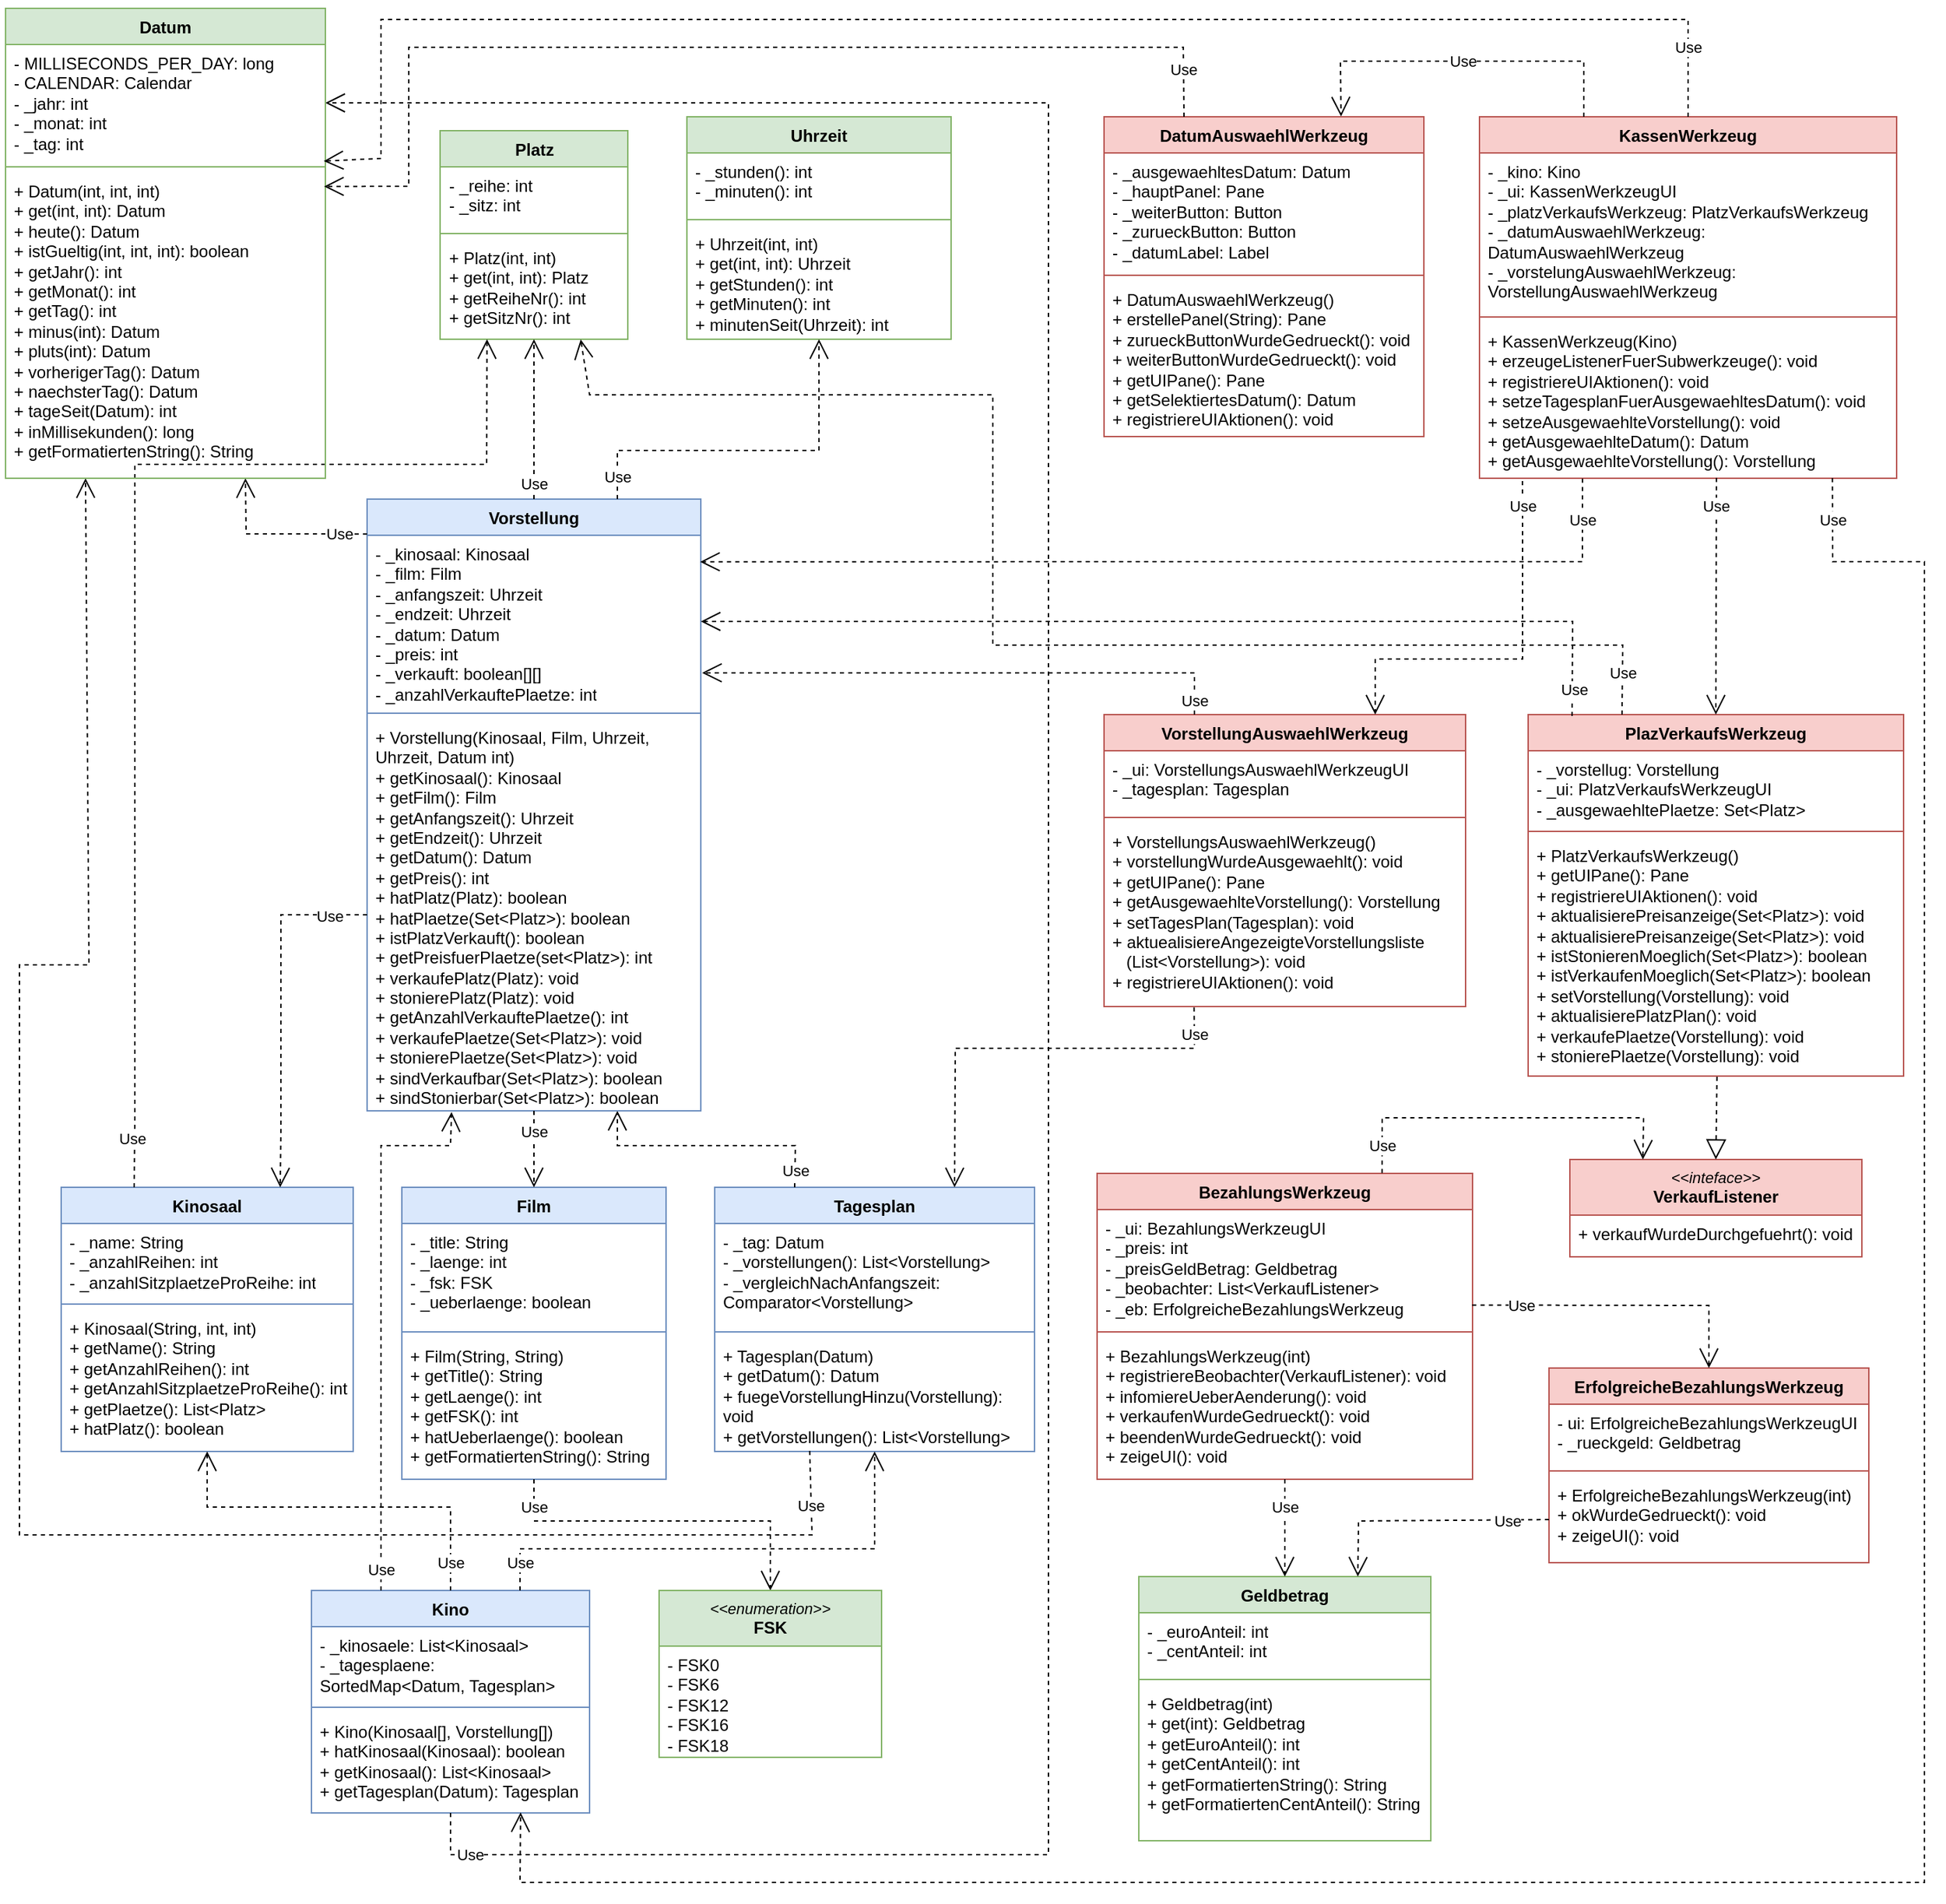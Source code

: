 <mxfile version="24.4.2" type="github">
  <diagram id="C5RBs43oDa-KdzZeNtuy" name="Page-1">
    <mxGraphModel dx="4780" dy="2460" grid="1" gridSize="10" guides="1" tooltips="1" connect="1" arrows="1" fold="1" page="1" pageScale="1" pageWidth="827" pageHeight="1169" math="0" shadow="0">
      <root>
        <mxCell id="WIyWlLk6GJQsqaUBKTNV-0" />
        <mxCell id="WIyWlLk6GJQsqaUBKTNV-1" parent="WIyWlLk6GJQsqaUBKTNV-0" />
        <mxCell id="4iuh3zrAZqDO1K-IALBD-0" value="Film" style="swimlane;fontStyle=1;align=center;verticalAlign=top;childLayout=stackLayout;horizontal=1;startSize=26;horizontalStack=0;resizeParent=1;resizeParentMax=0;resizeLast=0;collapsible=1;marginBottom=0;whiteSpace=wrap;html=1;fillColor=#dae8fc;strokeColor=#6c8ebf;" parent="WIyWlLk6GJQsqaUBKTNV-1" vertex="1">
          <mxGeometry x="425" y="1298" width="190" height="210" as="geometry">
            <mxRectangle x="470" y="800" width="60" height="30" as="alternateBounds" />
          </mxGeometry>
        </mxCell>
        <mxCell id="4iuh3zrAZqDO1K-IALBD-1" value="- _title: String&lt;div&gt;- _laenge: int&lt;/div&gt;&lt;div&gt;- _fsk: FSK&lt;/div&gt;&lt;div&gt;- _ueberlaenge: boolean&lt;/div&gt;" style="text;strokeColor=none;fillColor=none;align=left;verticalAlign=top;spacingLeft=4;spacingRight=4;overflow=hidden;rotatable=0;points=[[0,0.5],[1,0.5]];portConstraint=eastwest;whiteSpace=wrap;html=1;" parent="4iuh3zrAZqDO1K-IALBD-0" vertex="1">
          <mxGeometry y="26" width="190" height="74" as="geometry" />
        </mxCell>
        <mxCell id="4iuh3zrAZqDO1K-IALBD-2" value="" style="line;strokeWidth=1;fillColor=none;align=left;verticalAlign=middle;spacingTop=-1;spacingLeft=3;spacingRight=3;rotatable=0;labelPosition=right;points=[];portConstraint=eastwest;strokeColor=inherit;" parent="4iuh3zrAZqDO1K-IALBD-0" vertex="1">
          <mxGeometry y="100" width="190" height="8" as="geometry" />
        </mxCell>
        <mxCell id="4iuh3zrAZqDO1K-IALBD-3" value="+ Film(String, String)&lt;div&gt;+ getTitle(): String&lt;/div&gt;&lt;div&gt;+ getLaenge(): int&lt;/div&gt;&lt;div&gt;+ getFSK(): int&lt;/div&gt;&lt;div&gt;+ hatUeberlaenge(): boolean&lt;/div&gt;&lt;div&gt;+ getFormatiertenString(): String&lt;/div&gt;" style="text;strokeColor=none;fillColor=none;align=left;verticalAlign=top;spacingLeft=4;spacingRight=4;overflow=hidden;rotatable=0;points=[[0,0.5],[1,0.5]];portConstraint=eastwest;whiteSpace=wrap;html=1;" parent="4iuh3zrAZqDO1K-IALBD-0" vertex="1">
          <mxGeometry y="108" width="190" height="102" as="geometry" />
        </mxCell>
        <mxCell id="4iuh3zrAZqDO1K-IALBD-4" value="Kino" style="swimlane;fontStyle=1;align=center;verticalAlign=top;childLayout=stackLayout;horizontal=1;startSize=26;horizontalStack=0;resizeParent=1;resizeParentMax=0;resizeLast=0;collapsible=1;marginBottom=0;whiteSpace=wrap;html=1;fillColor=#dae8fc;strokeColor=#6c8ebf;" parent="WIyWlLk6GJQsqaUBKTNV-1" vertex="1">
          <mxGeometry x="360" y="1588" width="200" height="160" as="geometry">
            <mxRectangle x="400" y="590" width="60" height="30" as="alternateBounds" />
          </mxGeometry>
        </mxCell>
        <mxCell id="4iuh3zrAZqDO1K-IALBD-5" value="- _kinosaele: List&amp;lt;Kinosaal&amp;gt;&lt;div&gt;- _tagesplaene: SortedMap&amp;lt;Datum, Tagesplan&amp;gt;&lt;/div&gt;" style="text;strokeColor=none;fillColor=none;align=left;verticalAlign=top;spacingLeft=4;spacingRight=4;overflow=hidden;rotatable=0;points=[[0,0.5],[1,0.5]];portConstraint=eastwest;whiteSpace=wrap;html=1;" parent="4iuh3zrAZqDO1K-IALBD-4" vertex="1">
          <mxGeometry y="26" width="200" height="54" as="geometry" />
        </mxCell>
        <mxCell id="4iuh3zrAZqDO1K-IALBD-6" value="" style="line;strokeWidth=1;fillColor=none;align=left;verticalAlign=middle;spacingTop=-1;spacingLeft=3;spacingRight=3;rotatable=0;labelPosition=right;points=[];portConstraint=eastwest;strokeColor=inherit;" parent="4iuh3zrAZqDO1K-IALBD-4" vertex="1">
          <mxGeometry y="80" width="200" height="8" as="geometry" />
        </mxCell>
        <mxCell id="4iuh3zrAZqDO1K-IALBD-7" value="+ Kino(Kinosaal[], Vorstellung[])&lt;div&gt;+ hatKinosaal(Kinosaal): boolean&lt;/div&gt;&lt;div&gt;+ getKinosaal(): List&amp;lt;Kinosaal&amp;gt;&lt;/div&gt;&lt;div&gt;+ getTagesplan(Datum): Tagesplan&lt;/div&gt;" style="text;strokeColor=none;fillColor=none;align=left;verticalAlign=top;spacingLeft=4;spacingRight=4;overflow=hidden;rotatable=0;points=[[0,0.5],[1,0.5]];portConstraint=eastwest;whiteSpace=wrap;html=1;" parent="4iuh3zrAZqDO1K-IALBD-4" vertex="1">
          <mxGeometry y="88" width="200" height="72" as="geometry" />
        </mxCell>
        <mxCell id="4iuh3zrAZqDO1K-IALBD-18" value="Kinosaal" style="swimlane;fontStyle=1;align=center;verticalAlign=top;childLayout=stackLayout;horizontal=1;startSize=26;horizontalStack=0;resizeParent=1;resizeParentMax=0;resizeLast=0;collapsible=1;marginBottom=0;whiteSpace=wrap;html=1;fillColor=#dae8fc;strokeColor=#6c8ebf;" parent="WIyWlLk6GJQsqaUBKTNV-1" vertex="1">
          <mxGeometry x="180" y="1298" width="210" height="190" as="geometry">
            <mxRectangle x="300" y="860" width="90" height="30" as="alternateBounds" />
          </mxGeometry>
        </mxCell>
        <mxCell id="4iuh3zrAZqDO1K-IALBD-19" value="- _name: String&lt;div&gt;- _anzahlReihen: int&lt;/div&gt;&lt;div&gt;- _anzahlSitzplaetzeProReihe: int&lt;/div&gt;" style="text;strokeColor=none;fillColor=none;align=left;verticalAlign=top;spacingLeft=4;spacingRight=4;overflow=hidden;rotatable=0;points=[[0,0.5],[1,0.5]];portConstraint=eastwest;whiteSpace=wrap;html=1;" parent="4iuh3zrAZqDO1K-IALBD-18" vertex="1">
          <mxGeometry y="26" width="210" height="54" as="geometry" />
        </mxCell>
        <mxCell id="4iuh3zrAZqDO1K-IALBD-20" value="" style="line;strokeWidth=1;fillColor=none;align=left;verticalAlign=middle;spacingTop=-1;spacingLeft=3;spacingRight=3;rotatable=0;labelPosition=right;points=[];portConstraint=eastwest;strokeColor=inherit;" parent="4iuh3zrAZqDO1K-IALBD-18" vertex="1">
          <mxGeometry y="80" width="210" height="8" as="geometry" />
        </mxCell>
        <mxCell id="4iuh3zrAZqDO1K-IALBD-21" value="+ Kinosaal(String, int, int)&lt;br&gt;&lt;div&gt;+ getName(): String&lt;/div&gt;&lt;div&gt;+ getAnzahlReihen(): int&lt;/div&gt;&lt;div&gt;+ getAnzahlSitzplaetzeProReihe(): int&lt;/div&gt;&lt;div&gt;+ getPlaetze(): List&amp;lt;Platz&amp;gt;&lt;/div&gt;&lt;div&gt;+ hatPlatz(): boolean&lt;/div&gt;" style="text;strokeColor=none;fillColor=none;align=left;verticalAlign=top;spacingLeft=4;spacingRight=4;overflow=hidden;rotatable=0;points=[[0,0.5],[1,0.5]];portConstraint=eastwest;whiteSpace=wrap;html=1;" parent="4iuh3zrAZqDO1K-IALBD-18" vertex="1">
          <mxGeometry y="88" width="210" height="102" as="geometry" />
        </mxCell>
        <mxCell id="4iuh3zrAZqDO1K-IALBD-22" value="Platz" style="swimlane;fontStyle=1;align=center;verticalAlign=top;childLayout=stackLayout;horizontal=1;startSize=26;horizontalStack=0;resizeParent=1;resizeParentMax=0;resizeLast=0;collapsible=1;marginBottom=0;whiteSpace=wrap;html=1;fillColor=#d5e8d4;strokeColor=#82b366;" parent="WIyWlLk6GJQsqaUBKTNV-1" vertex="1">
          <mxGeometry x="452.5" y="538" width="135" height="150" as="geometry">
            <mxRectangle x="400" y="210" width="90" height="30" as="alternateBounds" />
          </mxGeometry>
        </mxCell>
        <mxCell id="4iuh3zrAZqDO1K-IALBD-23" value="- _reihe: int&lt;div&gt;- _sitz: int&lt;/div&gt;" style="text;strokeColor=none;fillColor=none;align=left;verticalAlign=top;spacingLeft=4;spacingRight=4;overflow=hidden;rotatable=0;points=[[0,0.5],[1,0.5]];portConstraint=eastwest;whiteSpace=wrap;html=1;" parent="4iuh3zrAZqDO1K-IALBD-22" vertex="1">
          <mxGeometry y="26" width="135" height="44" as="geometry" />
        </mxCell>
        <mxCell id="4iuh3zrAZqDO1K-IALBD-24" value="" style="line;strokeWidth=1;fillColor=none;align=left;verticalAlign=middle;spacingTop=-1;spacingLeft=3;spacingRight=3;rotatable=0;labelPosition=right;points=[];portConstraint=eastwest;strokeColor=inherit;" parent="4iuh3zrAZqDO1K-IALBD-22" vertex="1">
          <mxGeometry y="70" width="135" height="8" as="geometry" />
        </mxCell>
        <mxCell id="4iuh3zrAZqDO1K-IALBD-25" value="+ Platz(int, int)&lt;div&gt;+ get(int, int): Platz&lt;/div&gt;&lt;div&gt;+ getReiheNr(): int&lt;/div&gt;&lt;div&gt;+ getSitzNr(): int&lt;/div&gt;" style="text;strokeColor=none;fillColor=none;align=left;verticalAlign=top;spacingLeft=4;spacingRight=4;overflow=hidden;rotatable=0;points=[[0,0.5],[1,0.5]];portConstraint=eastwest;whiteSpace=wrap;html=1;" parent="4iuh3zrAZqDO1K-IALBD-22" vertex="1">
          <mxGeometry y="78" width="135" height="72" as="geometry" />
        </mxCell>
        <mxCell id="4iuh3zrAZqDO1K-IALBD-26" value="Tagesplan" style="swimlane;fontStyle=1;align=center;verticalAlign=top;childLayout=stackLayout;horizontal=1;startSize=26;horizontalStack=0;resizeParent=1;resizeParentMax=0;resizeLast=0;collapsible=1;marginBottom=0;whiteSpace=wrap;html=1;fillColor=#dae8fc;strokeColor=#6c8ebf;" parent="WIyWlLk6GJQsqaUBKTNV-1" vertex="1">
          <mxGeometry x="650" y="1298" width="230" height="190" as="geometry">
            <mxRectangle x="560" y="800" width="100" height="30" as="alternateBounds" />
          </mxGeometry>
        </mxCell>
        <mxCell id="4iuh3zrAZqDO1K-IALBD-27" value="- _tag: Datum&lt;div&gt;- _vorstellungen(): List&amp;lt;Vorstellung&amp;gt;&lt;/div&gt;&lt;div&gt;- _vergleichNachAnfangszeit:&amp;nbsp;&lt;/div&gt;&lt;div&gt;&lt;span style=&quot;background-color: initial;&quot;&gt;Comparator&amp;lt;Vorstellung&amp;gt;&lt;/span&gt;&lt;/div&gt;" style="text;strokeColor=none;fillColor=none;align=left;verticalAlign=top;spacingLeft=4;spacingRight=4;overflow=hidden;rotatable=0;points=[[0,0.5],[1,0.5]];portConstraint=eastwest;whiteSpace=wrap;html=1;" parent="4iuh3zrAZqDO1K-IALBD-26" vertex="1">
          <mxGeometry y="26" width="230" height="74" as="geometry" />
        </mxCell>
        <mxCell id="4iuh3zrAZqDO1K-IALBD-28" value="" style="line;strokeWidth=1;fillColor=none;align=left;verticalAlign=middle;spacingTop=-1;spacingLeft=3;spacingRight=3;rotatable=0;labelPosition=right;points=[];portConstraint=eastwest;strokeColor=inherit;" parent="4iuh3zrAZqDO1K-IALBD-26" vertex="1">
          <mxGeometry y="100" width="230" height="8" as="geometry" />
        </mxCell>
        <mxCell id="4iuh3zrAZqDO1K-IALBD-29" value="+ Tagesplan(Datum)&lt;div&gt;+ getDatum(): Datum&lt;/div&gt;&lt;div&gt;+ fuegeVorstellungHinzu(Vorstellung): void&lt;/div&gt;&lt;div&gt;+ getVorstellungen(): List&amp;lt;Vorstellung&amp;gt;&lt;/div&gt;" style="text;strokeColor=none;fillColor=none;align=left;verticalAlign=top;spacingLeft=4;spacingRight=4;overflow=hidden;rotatable=0;points=[[0,0.5],[1,0.5]];portConstraint=eastwest;whiteSpace=wrap;html=1;" parent="4iuh3zrAZqDO1K-IALBD-26" vertex="1">
          <mxGeometry y="108" width="230" height="82" as="geometry" />
        </mxCell>
        <mxCell id="4iuh3zrAZqDO1K-IALBD-34" value="Use" style="endArrow=open;endSize=12;dashed=1;html=1;rounded=0;exitX=0.5;exitY=1;exitDx=0;exitDy=0;entryX=0.5;entryY=0;entryDx=0;entryDy=0;" parent="WIyWlLk6GJQsqaUBKTNV-1" source="4iuh3zrAZqDO1K-IALBD-0" target="3Wl5qvV5KjrjYKabuC5U-5" edge="1">
          <mxGeometry x="-0.84" width="160" relative="1" as="geometry">
            <mxPoint x="590" y="1608" as="sourcePoint" />
            <mxPoint x="639.28" y="1364.58" as="targetPoint" />
            <Array as="points">
              <mxPoint x="520" y="1538" />
              <mxPoint x="690" y="1538" />
            </Array>
            <mxPoint as="offset" />
          </mxGeometry>
        </mxCell>
        <mxCell id="4iuh3zrAZqDO1K-IALBD-35" value="Use" style="endArrow=open;endSize=12;dashed=1;html=1;rounded=0;exitX=0.5;exitY=0;exitDx=0;exitDy=0;entryX=0.5;entryY=1;entryDx=0;entryDy=0;" parent="WIyWlLk6GJQsqaUBKTNV-1" source="4iuh3zrAZqDO1K-IALBD-4" target="4iuh3zrAZqDO1K-IALBD-18" edge="1">
          <mxGeometry x="-0.855" width="160" relative="1" as="geometry">
            <mxPoint x="570" y="1398" as="sourcePoint" />
            <mxPoint x="480" y="1268" as="targetPoint" />
            <Array as="points">
              <mxPoint x="460" y="1528" />
              <mxPoint x="285" y="1528" />
            </Array>
            <mxPoint as="offset" />
          </mxGeometry>
        </mxCell>
        <mxCell id="4iuh3zrAZqDO1K-IALBD-36" value="Use" style="endArrow=open;endSize=12;dashed=1;html=1;rounded=0;exitX=0.75;exitY=0;exitDx=0;exitDy=0;entryX=0.5;entryY=1;entryDx=0;entryDy=0;" parent="WIyWlLk6GJQsqaUBKTNV-1" source="4iuh3zrAZqDO1K-IALBD-4" target="4iuh3zrAZqDO1K-IALBD-26" edge="1">
          <mxGeometry x="-0.887" width="160" relative="1" as="geometry">
            <mxPoint x="610" y="1248" as="sourcePoint" />
            <mxPoint x="770" y="1248" as="targetPoint" />
            <Array as="points">
              <mxPoint x="510" y="1558" />
              <mxPoint x="765" y="1558" />
            </Array>
            <mxPoint as="offset" />
          </mxGeometry>
        </mxCell>
        <mxCell id="4iuh3zrAZqDO1K-IALBD-37" value="Use" style="endArrow=open;endSize=12;dashed=1;html=1;rounded=0;exitX=0.5;exitY=1;exitDx=0;exitDy=0;entryX=1;entryY=0.5;entryDx=0;entryDy=0;" parent="WIyWlLk6GJQsqaUBKTNV-1" source="4iuh3zrAZqDO1K-IALBD-4" target="4iuh3zrAZqDO1K-IALBD-56" edge="1">
          <mxGeometry x="-0.961" width="160" relative="1" as="geometry">
            <mxPoint x="620" y="768" as="sourcePoint" />
            <mxPoint x="770" y="572.0" as="targetPoint" />
            <Array as="points">
              <mxPoint x="460" y="1778" />
              <mxPoint x="890" y="1778" />
              <mxPoint x="890" y="1278" />
              <mxPoint x="890" y="518" />
            </Array>
            <mxPoint as="offset" />
          </mxGeometry>
        </mxCell>
        <mxCell id="4iuh3zrAZqDO1K-IALBD-38" value="Use" style="endArrow=open;endSize=12;dashed=1;html=1;rounded=0;exitX=0.297;exitY=0.996;exitDx=0;exitDy=0;entryX=0.25;entryY=1;entryDx=0;entryDy=0;exitPerimeter=0;" parent="WIyWlLk6GJQsqaUBKTNV-1" source="4iuh3zrAZqDO1K-IALBD-29" target="4iuh3zrAZqDO1K-IALBD-55" edge="1">
          <mxGeometry x="-0.945" width="160" relative="1" as="geometry">
            <mxPoint x="620" y="768" as="sourcePoint" />
            <mxPoint x="820" y="572.0" as="targetPoint" />
            <Array as="points">
              <mxPoint x="720" y="1548" />
              <mxPoint x="150" y="1548" />
              <mxPoint x="150" y="1138" />
              <mxPoint x="200" y="1138" />
            </Array>
            <mxPoint as="offset" />
          </mxGeometry>
        </mxCell>
        <mxCell id="4iuh3zrAZqDO1K-IALBD-39" value="Use" style="endArrow=open;endSize=12;dashed=1;html=1;rounded=0;exitX=0.25;exitY=0;exitDx=0;exitDy=0;entryX=0.75;entryY=1;entryDx=0;entryDy=0;" parent="WIyWlLk6GJQsqaUBKTNV-1" source="4iuh3zrAZqDO1K-IALBD-26" target="4iuh3zrAZqDO1K-IALBD-40" edge="1">
          <mxGeometry x="-0.867" width="160" relative="1" as="geometry">
            <mxPoint x="530" y="978" as="sourcePoint" />
            <mxPoint x="960" y="948" as="targetPoint" />
            <Array as="points">
              <mxPoint x="708" y="1268" />
              <mxPoint x="580" y="1268" />
            </Array>
            <mxPoint as="offset" />
          </mxGeometry>
        </mxCell>
        <mxCell id="4iuh3zrAZqDO1K-IALBD-40" value="Vorstellung" style="swimlane;fontStyle=1;align=center;verticalAlign=top;childLayout=stackLayout;horizontal=1;startSize=26;horizontalStack=0;resizeParent=1;resizeParentMax=0;resizeLast=0;collapsible=1;marginBottom=0;whiteSpace=wrap;html=1;fillColor=#dae8fc;strokeColor=#6c8ebf;" parent="WIyWlLk6GJQsqaUBKTNV-1" vertex="1">
          <mxGeometry x="400" y="803" width="240" height="440" as="geometry">
            <mxRectangle x="370" y="360" width="100" height="30" as="alternateBounds" />
          </mxGeometry>
        </mxCell>
        <mxCell id="4iuh3zrAZqDO1K-IALBD-41" value="- _kinosaal: Kinosaal&lt;div&gt;- _film: Film&lt;/div&gt;&lt;div&gt;- _anfangszeit: Uhrzeit&lt;/div&gt;&lt;div&gt;- _endzeit: Uhrzeit&lt;/div&gt;&lt;div&gt;- _datum: Datum&lt;/div&gt;&lt;div&gt;- _preis: int&lt;/div&gt;&lt;div&gt;- _verkauft: boolean[][]&lt;/div&gt;&lt;div&gt;- _anzahlVerkauftePlaetze: int&lt;/div&gt;" style="text;strokeColor=none;fillColor=none;align=left;verticalAlign=top;spacingLeft=4;spacingRight=4;overflow=hidden;rotatable=0;points=[[0,0.5],[1,0.5]];portConstraint=eastwest;whiteSpace=wrap;html=1;" parent="4iuh3zrAZqDO1K-IALBD-40" vertex="1">
          <mxGeometry y="26" width="240" height="124" as="geometry" />
        </mxCell>
        <mxCell id="4iuh3zrAZqDO1K-IALBD-42" value="" style="line;strokeWidth=1;fillColor=none;align=left;verticalAlign=middle;spacingTop=-1;spacingLeft=3;spacingRight=3;rotatable=0;labelPosition=right;points=[];portConstraint=eastwest;strokeColor=inherit;" parent="4iuh3zrAZqDO1K-IALBD-40" vertex="1">
          <mxGeometry y="150" width="240" height="8" as="geometry" />
        </mxCell>
        <mxCell id="4iuh3zrAZqDO1K-IALBD-43" value="+ Vorstellung(Kinosaal, Film, Uhrzeit, Uhrzeit, Datum int)&lt;div&gt;+ getKinosaal(): Kinosaal&lt;div&gt;+ getFilm(): Film&lt;/div&gt;&lt;div&gt;+ getAnfangszeit(): Uhrzeit&lt;/div&gt;&lt;div&gt;+ getEndzeit(): Uhrzeit&lt;/div&gt;&lt;div&gt;+ getDatum(): Datum&lt;/div&gt;&lt;div&gt;+ getPreis(): int&lt;/div&gt;&lt;/div&gt;&lt;div&gt;+ hatPlatz(Platz): boolean&lt;/div&gt;&lt;div&gt;+ hatPlaetze(Set&amp;lt;Platz&amp;gt;): boolean&lt;/div&gt;&lt;div&gt;+ istPlatzVerkauft(): boolean&lt;/div&gt;&lt;div&gt;+ getPreisfuerPlaetze(set&amp;lt;Platz&amp;gt;): int&lt;/div&gt;&lt;div&gt;+ verkaufePlatz(Platz): void&lt;/div&gt;&lt;div&gt;+ stonierePlatz(Platz): void&lt;/div&gt;&lt;div&gt;+ getAnzahlVerkauftePlaetze(): int&lt;/div&gt;&lt;div&gt;+ verkaufePlaetze(Set&amp;lt;Platz&amp;gt;): void&lt;/div&gt;&lt;div&gt;+ stonierePlaetze(Set&amp;lt;Platz&amp;gt;): void&lt;/div&gt;&lt;div&gt;+ sindVerkaufbar(Set&amp;lt;Platz&amp;gt;): boolean&lt;/div&gt;&lt;div&gt;+ sindStonierbar(Set&amp;lt;Platz&amp;gt;): boolean&lt;/div&gt;&lt;div&gt;&lt;br&gt;&lt;/div&gt;" style="text;strokeColor=none;fillColor=none;align=left;verticalAlign=top;spacingLeft=4;spacingRight=4;overflow=hidden;rotatable=0;points=[[0,0.5],[1,0.5]];portConstraint=eastwest;whiteSpace=wrap;html=1;" parent="4iuh3zrAZqDO1K-IALBD-40" vertex="1">
          <mxGeometry y="158" width="240" height="282" as="geometry" />
        </mxCell>
        <mxCell id="4iuh3zrAZqDO1K-IALBD-44" value="Use" style="endArrow=open;endSize=12;dashed=1;html=1;rounded=0;exitX=0.25;exitY=0;exitDx=0;exitDy=0;entryX=0.253;entryY=1.003;entryDx=0;entryDy=0;entryPerimeter=0;" parent="WIyWlLk6GJQsqaUBKTNV-1" source="4iuh3zrAZqDO1K-IALBD-4" target="4iuh3zrAZqDO1K-IALBD-43" edge="1">
          <mxGeometry x="-0.922" width="160" relative="1" as="geometry">
            <mxPoint x="404.74" y="1098.51" as="sourcePoint" />
            <mxPoint x="430" y="1248" as="targetPoint" />
            <Array as="points">
              <mxPoint x="410" y="1358" />
              <mxPoint x="410" y="1268" />
              <mxPoint x="460" y="1268" />
            </Array>
            <mxPoint as="offset" />
          </mxGeometry>
        </mxCell>
        <mxCell id="4iuh3zrAZqDO1K-IALBD-45" value="Use" style="endArrow=open;endSize=12;dashed=1;html=1;rounded=0;exitX=0.25;exitY=0;exitDx=0;exitDy=0;entryX=0.25;entryY=1;entryDx=0;entryDy=0;" parent="WIyWlLk6GJQsqaUBKTNV-1" source="4iuh3zrAZqDO1K-IALBD-18" target="4iuh3zrAZqDO1K-IALBD-22" edge="1">
          <mxGeometry x="-0.92" y="2" width="160" relative="1" as="geometry">
            <mxPoint x="650" y="678" as="sourcePoint" />
            <mxPoint x="810" y="678" as="targetPoint" />
            <Array as="points">
              <mxPoint x="233" y="1248" />
              <mxPoint x="233" y="778" />
              <mxPoint x="330" y="778" />
              <mxPoint x="486" y="778" />
            </Array>
            <mxPoint as="offset" />
          </mxGeometry>
        </mxCell>
        <mxCell id="4iuh3zrAZqDO1K-IALBD-46" value="Use" style="endArrow=open;endSize=12;dashed=1;html=1;rounded=0;exitX=0;exitY=0.5;exitDx=0;exitDy=0;entryX=0.75;entryY=0;entryDx=0;entryDy=0;" parent="WIyWlLk6GJQsqaUBKTNV-1" source="4iuh3zrAZqDO1K-IALBD-43" target="4iuh3zrAZqDO1K-IALBD-18" edge="1">
          <mxGeometry x="-0.789" y="1" width="160" relative="1" as="geometry">
            <mxPoint x="740" y="998" as="sourcePoint" />
            <mxPoint x="486" y="968" as="targetPoint" />
            <Array as="points">
              <mxPoint x="338" y="1102" />
              <mxPoint x="338" y="1258" />
            </Array>
            <mxPoint as="offset" />
          </mxGeometry>
        </mxCell>
        <mxCell id="4iuh3zrAZqDO1K-IALBD-47" value="Use" style="endArrow=open;endSize=12;dashed=1;html=1;rounded=0;exitX=0.5;exitY=1;exitDx=0;exitDy=0;entryX=0.5;entryY=0;entryDx=0;entryDy=0;" parent="WIyWlLk6GJQsqaUBKTNV-1" source="4iuh3zrAZqDO1K-IALBD-40" target="4iuh3zrAZqDO1K-IALBD-0" edge="1">
          <mxGeometry x="-0.455" width="160" relative="1" as="geometry">
            <mxPoint x="740" y="998" as="sourcePoint" />
            <mxPoint x="770" y="1328" as="targetPoint" />
            <Array as="points">
              <mxPoint x="520" y="1278" />
            </Array>
            <mxPoint as="offset" />
          </mxGeometry>
        </mxCell>
        <mxCell id="4iuh3zrAZqDO1K-IALBD-48" value="Uhrzeit" style="swimlane;fontStyle=1;align=center;verticalAlign=top;childLayout=stackLayout;horizontal=1;startSize=26;horizontalStack=0;resizeParent=1;resizeParentMax=0;resizeLast=0;collapsible=1;marginBottom=0;whiteSpace=wrap;html=1;fillColor=#d5e8d4;strokeColor=#82b366;" parent="WIyWlLk6GJQsqaUBKTNV-1" vertex="1">
          <mxGeometry x="630" y="528" width="190" height="160" as="geometry">
            <mxRectangle x="540" y="100" width="100" height="30" as="alternateBounds" />
          </mxGeometry>
        </mxCell>
        <mxCell id="4iuh3zrAZqDO1K-IALBD-49" value="- _stunden(): int&lt;div&gt;- _minuten(): int&lt;/div&gt;" style="text;strokeColor=none;fillColor=none;align=left;verticalAlign=top;spacingLeft=4;spacingRight=4;overflow=hidden;rotatable=0;points=[[0,0.5],[1,0.5]];portConstraint=eastwest;whiteSpace=wrap;html=1;" parent="4iuh3zrAZqDO1K-IALBD-48" vertex="1">
          <mxGeometry y="26" width="190" height="44" as="geometry" />
        </mxCell>
        <mxCell id="4iuh3zrAZqDO1K-IALBD-50" value="" style="line;strokeWidth=1;fillColor=none;align=left;verticalAlign=middle;spacingTop=-1;spacingLeft=3;spacingRight=3;rotatable=0;labelPosition=right;points=[];portConstraint=eastwest;strokeColor=inherit;" parent="4iuh3zrAZqDO1K-IALBD-48" vertex="1">
          <mxGeometry y="70" width="190" height="8" as="geometry" />
        </mxCell>
        <mxCell id="4iuh3zrAZqDO1K-IALBD-51" value="&lt;div&gt;+ Uhrzeit(int, int)&lt;/div&gt;&lt;div&gt;+ get(int, int): Uhrzeit&lt;/div&gt;&lt;div&gt;+ getStunden(): int&lt;/div&gt;&lt;div&gt;+ getMinuten(): int&lt;/div&gt;&lt;div&gt;+ minutenSeit(Uhrzeit): int&lt;/div&gt;" style="text;strokeColor=none;fillColor=none;align=left;verticalAlign=top;spacingLeft=4;spacingRight=4;overflow=hidden;rotatable=0;points=[[0,0.5],[1,0.5]];portConstraint=eastwest;whiteSpace=wrap;html=1;" parent="4iuh3zrAZqDO1K-IALBD-48" vertex="1">
          <mxGeometry y="78" width="190" height="82" as="geometry" />
        </mxCell>
        <mxCell id="4iuh3zrAZqDO1K-IALBD-52" value="Use" style="endArrow=open;endSize=12;dashed=1;html=1;rounded=0;exitX=0.75;exitY=0;exitDx=0;exitDy=0;entryX=0.5;entryY=1;entryDx=0;entryDy=0;" parent="WIyWlLk6GJQsqaUBKTNV-1" source="4iuh3zrAZqDO1K-IALBD-40" target="4iuh3zrAZqDO1K-IALBD-48" edge="1">
          <mxGeometry x="-0.875" width="160" relative="1" as="geometry">
            <mxPoint x="740" y="878" as="sourcePoint" />
            <mxPoint x="900" y="878" as="targetPoint" />
            <Array as="points">
              <mxPoint x="580" y="768" />
              <mxPoint x="725" y="768" />
            </Array>
            <mxPoint as="offset" />
          </mxGeometry>
        </mxCell>
        <mxCell id="4iuh3zrAZqDO1K-IALBD-53" value="Use" style="endArrow=open;endSize=12;dashed=1;html=1;rounded=0;exitX=0;exitY=0.057;exitDx=0;exitDy=0;entryX=0.75;entryY=1;entryDx=0;entryDy=0;exitPerimeter=0;" parent="WIyWlLk6GJQsqaUBKTNV-1" source="4iuh3zrAZqDO1K-IALBD-40" target="4iuh3zrAZqDO1K-IALBD-55" edge="1">
          <mxGeometry x="-0.685" width="160" relative="1" as="geometry">
            <mxPoint x="740" y="748" as="sourcePoint" />
            <mxPoint x="870" y="555" as="targetPoint" />
            <Array as="points">
              <mxPoint x="313" y="828" />
            </Array>
            <mxPoint as="offset" />
          </mxGeometry>
        </mxCell>
        <mxCell id="4iuh3zrAZqDO1K-IALBD-54" value="Use" style="endArrow=open;endSize=12;dashed=1;html=1;rounded=0;exitX=0.5;exitY=0;exitDx=0;exitDy=0;entryX=0.5;entryY=1;entryDx=0;entryDy=0;" parent="WIyWlLk6GJQsqaUBKTNV-1" source="4iuh3zrAZqDO1K-IALBD-40" target="4iuh3zrAZqDO1K-IALBD-22" edge="1">
          <mxGeometry x="-0.8" width="160" relative="1" as="geometry">
            <mxPoint x="740" y="728" as="sourcePoint" />
            <mxPoint x="900" y="728" as="targetPoint" />
            <mxPoint as="offset" />
            <Array as="points">
              <mxPoint x="520" y="778" />
            </Array>
          </mxGeometry>
        </mxCell>
        <mxCell id="4iuh3zrAZqDO1K-IALBD-55" value="Datum" style="swimlane;fontStyle=1;align=center;verticalAlign=top;childLayout=stackLayout;horizontal=1;startSize=26;horizontalStack=0;resizeParent=1;resizeParentMax=0;resizeLast=0;collapsible=1;marginBottom=0;whiteSpace=wrap;html=1;fillColor=#d5e8d4;strokeColor=#82b366;" parent="WIyWlLk6GJQsqaUBKTNV-1" vertex="1">
          <mxGeometry x="140" y="450" width="230" height="338" as="geometry">
            <mxRectangle x="60" y="210" width="100" height="30" as="alternateBounds" />
          </mxGeometry>
        </mxCell>
        <mxCell id="4iuh3zrAZqDO1K-IALBD-56" value="- MILLISECONDS_PER_DAY: long&lt;div&gt;- CALENDAR: Calendar&lt;br&gt;&lt;div&gt;- _jahr: int&lt;/div&gt;&lt;div&gt;- _monat: int&lt;/div&gt;&lt;div&gt;- _tag: int&lt;/div&gt;&lt;/div&gt;" style="text;strokeColor=none;fillColor=none;align=left;verticalAlign=top;spacingLeft=4;spacingRight=4;overflow=hidden;rotatable=0;points=[[0,0.5],[1,0.5]];portConstraint=eastwest;whiteSpace=wrap;html=1;" parent="4iuh3zrAZqDO1K-IALBD-55" vertex="1">
          <mxGeometry y="26" width="230" height="84" as="geometry" />
        </mxCell>
        <mxCell id="4iuh3zrAZqDO1K-IALBD-57" value="" style="line;strokeWidth=1;fillColor=none;align=left;verticalAlign=middle;spacingTop=-1;spacingLeft=3;spacingRight=3;rotatable=0;labelPosition=right;points=[];portConstraint=eastwest;strokeColor=inherit;" parent="4iuh3zrAZqDO1K-IALBD-55" vertex="1">
          <mxGeometry y="110" width="230" height="8" as="geometry" />
        </mxCell>
        <mxCell id="4iuh3zrAZqDO1K-IALBD-58" value="+ Datum(int, int, int)&lt;div&gt;+ get(int, int): Datum&lt;/div&gt;&lt;div&gt;+ heute(): Datum&lt;/div&gt;&lt;div&gt;+ istGueltig(int, int, int): boolean&lt;/div&gt;&lt;div&gt;+ getJahr(): int&lt;/div&gt;&lt;div&gt;+ getMonat(): int&lt;/div&gt;&lt;div&gt;+ getTag(): int&lt;/div&gt;&lt;div&gt;+ minus(int): Datum&lt;/div&gt;&lt;div&gt;+ pluts(int): Datum&lt;/div&gt;&lt;div&gt;+ vorherigerTag(): Datum&lt;/div&gt;&lt;div&gt;+ naechsterTag(): Datum&lt;/div&gt;&lt;div&gt;+ tageSeit(Datum): int&lt;/div&gt;&lt;div&gt;+ inMillisekunden(): long&lt;/div&gt;&lt;div&gt;+ getFormatiertenString(): String&lt;/div&gt;" style="text;strokeColor=none;fillColor=none;align=left;verticalAlign=top;spacingLeft=4;spacingRight=4;overflow=hidden;rotatable=0;points=[[0,0.5],[1,0.5]];portConstraint=eastwest;whiteSpace=wrap;html=1;" parent="4iuh3zrAZqDO1K-IALBD-55" vertex="1">
          <mxGeometry y="118" width="230" height="220" as="geometry" />
        </mxCell>
        <mxCell id="3Wl5qvV5KjrjYKabuC5U-5" value="&lt;div style=&quot;font-size: 11px;&quot;&gt;&lt;i style=&quot;font-weight: normal;&quot;&gt;&amp;lt;&amp;lt;enumeration&amp;gt;&amp;gt;&lt;/i&gt;&lt;/div&gt;FSK" style="swimlane;fontStyle=1;align=center;verticalAlign=top;childLayout=stackLayout;horizontal=1;startSize=40;horizontalStack=0;resizeParent=1;resizeParentMax=0;resizeLast=0;collapsible=1;marginBottom=0;whiteSpace=wrap;html=1;fillColor=#d5e8d4;strokeColor=#82b366;" parent="WIyWlLk6GJQsqaUBKTNV-1" vertex="1">
          <mxGeometry x="610" y="1588" width="160" height="120" as="geometry">
            <mxRectangle x="480" y="585" width="130" height="40" as="alternateBounds" />
          </mxGeometry>
        </mxCell>
        <mxCell id="3Wl5qvV5KjrjYKabuC5U-8" value="- FSK0&lt;div&gt;- FSK6&lt;/div&gt;&lt;div&gt;- FSK12&lt;/div&gt;&lt;div&gt;- FSK16&lt;/div&gt;&lt;div&gt;- FSK18&lt;/div&gt;" style="text;strokeColor=none;fillColor=none;align=left;verticalAlign=top;spacingLeft=4;spacingRight=4;overflow=hidden;rotatable=0;points=[[0,0.5],[1,0.5]];portConstraint=eastwest;whiteSpace=wrap;html=1;" parent="3Wl5qvV5KjrjYKabuC5U-5" vertex="1">
          <mxGeometry y="40" width="160" height="80" as="geometry" />
        </mxCell>
        <mxCell id="MCHB_ZsTW0Z2eewXql0r-0" value="Geldbetrag" style="swimlane;fontStyle=1;align=center;verticalAlign=top;childLayout=stackLayout;horizontal=1;startSize=26;horizontalStack=0;resizeParent=1;resizeParentMax=0;resizeLast=0;collapsible=1;marginBottom=0;whiteSpace=wrap;html=1;fillColor=#d5e8d4;strokeColor=#82b366;" vertex="1" parent="WIyWlLk6GJQsqaUBKTNV-1">
          <mxGeometry x="955" y="1578" width="210" height="190" as="geometry">
            <mxRectangle x="540" y="100" width="100" height="30" as="alternateBounds" />
          </mxGeometry>
        </mxCell>
        <mxCell id="MCHB_ZsTW0Z2eewXql0r-1" value="- _euroAnteil: int&lt;div&gt;- _centAnteil: int&lt;/div&gt;" style="text;strokeColor=none;fillColor=none;align=left;verticalAlign=top;spacingLeft=4;spacingRight=4;overflow=hidden;rotatable=0;points=[[0,0.5],[1,0.5]];portConstraint=eastwest;whiteSpace=wrap;html=1;" vertex="1" parent="MCHB_ZsTW0Z2eewXql0r-0">
          <mxGeometry y="26" width="210" height="44" as="geometry" />
        </mxCell>
        <mxCell id="MCHB_ZsTW0Z2eewXql0r-2" value="" style="line;strokeWidth=1;fillColor=none;align=left;verticalAlign=middle;spacingTop=-1;spacingLeft=3;spacingRight=3;rotatable=0;labelPosition=right;points=[];portConstraint=eastwest;strokeColor=inherit;" vertex="1" parent="MCHB_ZsTW0Z2eewXql0r-0">
          <mxGeometry y="70" width="210" height="8" as="geometry" />
        </mxCell>
        <mxCell id="MCHB_ZsTW0Z2eewXql0r-3" value="+ Geldbetrag(int)&lt;div&gt;+ get(int): Geldbetrag&lt;/div&gt;&lt;div&gt;+ getEuroAnteil(): int&lt;/div&gt;&lt;div&gt;+ getCentAnteil(): int&lt;/div&gt;&lt;div&gt;+ getFormatiertenString(): String&lt;/div&gt;&lt;div&gt;+ getFormatiertenCentAnteil(): String&lt;/div&gt;" style="text;strokeColor=none;fillColor=none;align=left;verticalAlign=top;spacingLeft=4;spacingRight=4;overflow=hidden;rotatable=0;points=[[0,0.5],[1,0.5]];portConstraint=eastwest;whiteSpace=wrap;html=1;" vertex="1" parent="MCHB_ZsTW0Z2eewXql0r-0">
          <mxGeometry y="78" width="210" height="112" as="geometry" />
        </mxCell>
        <mxCell id="MCHB_ZsTW0Z2eewXql0r-4" value="DatumAuswaehlWerkzeug" style="swimlane;fontStyle=1;align=center;verticalAlign=top;childLayout=stackLayout;horizontal=1;startSize=26;horizontalStack=0;resizeParent=1;resizeParentMax=0;resizeLast=0;collapsible=1;marginBottom=0;whiteSpace=wrap;html=1;fillColor=#f8cecc;strokeColor=#b85450;" vertex="1" parent="WIyWlLk6GJQsqaUBKTNV-1">
          <mxGeometry x="930" y="528" width="230" height="230" as="geometry">
            <mxRectangle x="540" y="100" width="100" height="30" as="alternateBounds" />
          </mxGeometry>
        </mxCell>
        <mxCell id="MCHB_ZsTW0Z2eewXql0r-5" value="- _ausgewaehltesDatum: Datum&lt;div&gt;- _hauptPanel: Pane&lt;/div&gt;&lt;div&gt;- _weiterButton: Button&lt;/div&gt;&lt;div&gt;- _zurueckButton: Button&lt;/div&gt;&lt;div&gt;- _datumLabel: Label&lt;/div&gt;" style="text;strokeColor=none;fillColor=none;align=left;verticalAlign=top;spacingLeft=4;spacingRight=4;overflow=hidden;rotatable=0;points=[[0,0.5],[1,0.5]];portConstraint=eastwest;whiteSpace=wrap;html=1;" vertex="1" parent="MCHB_ZsTW0Z2eewXql0r-4">
          <mxGeometry y="26" width="230" height="84" as="geometry" />
        </mxCell>
        <mxCell id="MCHB_ZsTW0Z2eewXql0r-6" value="" style="line;strokeWidth=1;fillColor=none;align=left;verticalAlign=middle;spacingTop=-1;spacingLeft=3;spacingRight=3;rotatable=0;labelPosition=right;points=[];portConstraint=eastwest;strokeColor=inherit;" vertex="1" parent="MCHB_ZsTW0Z2eewXql0r-4">
          <mxGeometry y="110" width="230" height="8" as="geometry" />
        </mxCell>
        <mxCell id="MCHB_ZsTW0Z2eewXql0r-7" value="+ DatumAuswaehlWerkzeug()&lt;div&gt;+ erstellePanel(String): Pane&lt;/div&gt;&lt;div&gt;+ zurueckButtonWurdeGedrueckt(): void&lt;/div&gt;&lt;div&gt;+ weiterButtonWurdeGedrueckt(): void&lt;/div&gt;&lt;div&gt;+ getUIPane(): Pane&lt;/div&gt;&lt;div&gt;+ getSelektiertesDatum(): Datum&lt;/div&gt;&lt;div&gt;+ registriereUIAktionen(): void&lt;/div&gt;" style="text;strokeColor=none;fillColor=none;align=left;verticalAlign=top;spacingLeft=4;spacingRight=4;overflow=hidden;rotatable=0;points=[[0,0.5],[1,0.5]];portConstraint=eastwest;whiteSpace=wrap;html=1;" vertex="1" parent="MCHB_ZsTW0Z2eewXql0r-4">
          <mxGeometry y="118" width="230" height="112" as="geometry" />
        </mxCell>
        <mxCell id="MCHB_ZsTW0Z2eewXql0r-8" value="Use" style="endArrow=open;endSize=12;dashed=1;html=1;rounded=0;exitX=0.25;exitY=0;exitDx=0;exitDy=0;entryX=0.996;entryY=0.046;entryDx=0;entryDy=0;entryPerimeter=0;" edge="1" parent="WIyWlLk6GJQsqaUBKTNV-1" source="MCHB_ZsTW0Z2eewXql0r-4" target="4iuh3zrAZqDO1K-IALBD-58">
          <mxGeometry x="-0.912" width="160" relative="1" as="geometry">
            <mxPoint x="1010" y="503" as="sourcePoint" />
            <mxPoint x="1010" y="388" as="targetPoint" />
            <mxPoint as="offset" />
            <Array as="points">
              <mxPoint x="987" y="478" />
              <mxPoint x="430" y="478" />
              <mxPoint x="430" y="578" />
            </Array>
          </mxGeometry>
        </mxCell>
        <mxCell id="MCHB_ZsTW0Z2eewXql0r-9" value="KassenWerkzeug" style="swimlane;fontStyle=1;align=center;verticalAlign=top;childLayout=stackLayout;horizontal=1;startSize=26;horizontalStack=0;resizeParent=1;resizeParentMax=0;resizeLast=0;collapsible=1;marginBottom=0;whiteSpace=wrap;html=1;fillColor=#f8cecc;strokeColor=#b85450;" vertex="1" parent="WIyWlLk6GJQsqaUBKTNV-1">
          <mxGeometry x="1200" y="528" width="300" height="260" as="geometry">
            <mxRectangle x="540" y="100" width="100" height="30" as="alternateBounds" />
          </mxGeometry>
        </mxCell>
        <mxCell id="MCHB_ZsTW0Z2eewXql0r-10" value="- _kino: Kino&lt;div&gt;- _ui: KassenWerkzeugUI&lt;/div&gt;&lt;div&gt;- _platzVerkaufsWerkzeug: PlatzVerkaufsWerkzeug&lt;/div&gt;&lt;div&gt;- _datumAuswaehlWerkzeug: DatumAuswaehlWerkzeug&lt;/div&gt;&lt;div&gt;- _vorstelungAuswaehlWerkzeug: VorstellungAuswaehlWerkzeug&lt;/div&gt;" style="text;strokeColor=none;fillColor=none;align=left;verticalAlign=top;spacingLeft=4;spacingRight=4;overflow=hidden;rotatable=0;points=[[0,0.5],[1,0.5]];portConstraint=eastwest;whiteSpace=wrap;html=1;" vertex="1" parent="MCHB_ZsTW0Z2eewXql0r-9">
          <mxGeometry y="26" width="300" height="114" as="geometry" />
        </mxCell>
        <mxCell id="MCHB_ZsTW0Z2eewXql0r-11" value="" style="line;strokeWidth=1;fillColor=none;align=left;verticalAlign=middle;spacingTop=-1;spacingLeft=3;spacingRight=3;rotatable=0;labelPosition=right;points=[];portConstraint=eastwest;strokeColor=inherit;" vertex="1" parent="MCHB_ZsTW0Z2eewXql0r-9">
          <mxGeometry y="140" width="300" height="8" as="geometry" />
        </mxCell>
        <mxCell id="MCHB_ZsTW0Z2eewXql0r-12" value="+ KassenWerkzeug(Kino)&lt;div&gt;+ erzeugeListenerFuerSubwerkzeuge(): void&lt;/div&gt;&lt;div&gt;+ registriereUIAktionen(): void&lt;/div&gt;&lt;div&gt;+ setzeTagesplanFuerAusgewaehltesDatum(): void&lt;/div&gt;&lt;div&gt;+ setzeAusgewaehlteVorstellung(): void&lt;/div&gt;&lt;div&gt;+ getAusgewaehlteDatum(): Datum&lt;/div&gt;&lt;div&gt;+ getAusgewaehlteVorstellung(): Vorstellung&lt;/div&gt;" style="text;strokeColor=none;fillColor=none;align=left;verticalAlign=top;spacingLeft=4;spacingRight=4;overflow=hidden;rotatable=0;points=[[0,0.5],[1,0.5]];portConstraint=eastwest;whiteSpace=wrap;html=1;" vertex="1" parent="MCHB_ZsTW0Z2eewXql0r-9">
          <mxGeometry y="148" width="300" height="112" as="geometry" />
        </mxCell>
        <mxCell id="MCHB_ZsTW0Z2eewXql0r-13" value="Use" style="endArrow=open;endSize=12;dashed=1;html=1;rounded=0;exitX=0.25;exitY=0;exitDx=0;exitDy=0;entryX=0.741;entryY=-0.001;entryDx=0;entryDy=0;entryPerimeter=0;" edge="1" parent="WIyWlLk6GJQsqaUBKTNV-1" source="MCHB_ZsTW0Z2eewXql0r-9" target="MCHB_ZsTW0Z2eewXql0r-4">
          <mxGeometry width="160" relative="1" as="geometry">
            <mxPoint x="1230" y="628" as="sourcePoint" />
            <mxPoint x="1390" y="628" as="targetPoint" />
            <Array as="points">
              <mxPoint x="1275" y="488" />
              <mxPoint x="1100" y="488" />
            </Array>
          </mxGeometry>
        </mxCell>
        <mxCell id="MCHB_ZsTW0Z2eewXql0r-14" value="VorstellungAuswaehlWerkzeug" style="swimlane;fontStyle=1;align=center;verticalAlign=top;childLayout=stackLayout;horizontal=1;startSize=26;horizontalStack=0;resizeParent=1;resizeParentMax=0;resizeLast=0;collapsible=1;marginBottom=0;whiteSpace=wrap;html=1;fillColor=#f8cecc;strokeColor=#b85450;" vertex="1" parent="WIyWlLk6GJQsqaUBKTNV-1">
          <mxGeometry x="930" y="958" width="260" height="210" as="geometry">
            <mxRectangle x="540" y="100" width="100" height="30" as="alternateBounds" />
          </mxGeometry>
        </mxCell>
        <mxCell id="MCHB_ZsTW0Z2eewXql0r-15" value="- _ui: VorstellungsAuswaehlWerkzeugUI&lt;div&gt;- _tagesplan: Tagesplan&lt;/div&gt;" style="text;strokeColor=none;fillColor=none;align=left;verticalAlign=top;spacingLeft=4;spacingRight=4;overflow=hidden;rotatable=0;points=[[0,0.5],[1,0.5]];portConstraint=eastwest;whiteSpace=wrap;html=1;" vertex="1" parent="MCHB_ZsTW0Z2eewXql0r-14">
          <mxGeometry y="26" width="260" height="44" as="geometry" />
        </mxCell>
        <mxCell id="MCHB_ZsTW0Z2eewXql0r-16" value="" style="line;strokeWidth=1;fillColor=none;align=left;verticalAlign=middle;spacingTop=-1;spacingLeft=3;spacingRight=3;rotatable=0;labelPosition=right;points=[];portConstraint=eastwest;strokeColor=inherit;" vertex="1" parent="MCHB_ZsTW0Z2eewXql0r-14">
          <mxGeometry y="70" width="260" height="8" as="geometry" />
        </mxCell>
        <mxCell id="MCHB_ZsTW0Z2eewXql0r-17" value="+ VorstellungsAuswaehlWerkzeug()&lt;div&gt;+ vorstellungWurdeAusgewaehlt(): void&lt;/div&gt;&lt;div&gt;+ getUIPane(): Pane&lt;/div&gt;&lt;div&gt;+ getAusgewaehlteVorstellung(): Vorstellung&lt;/div&gt;&lt;div&gt;+ setTagesPlan(Tagesplan): void&lt;/div&gt;&lt;div&gt;+ aktuealisiereAngezeigteVorstellungsliste&lt;/div&gt;&lt;div&gt;&amp;nbsp; &amp;nbsp;(List&amp;lt;Vorstellung&amp;gt;): void&lt;/div&gt;&lt;div&gt;+ registriereUIAktionen(): void&lt;/div&gt;" style="text;strokeColor=none;fillColor=none;align=left;verticalAlign=top;spacingLeft=4;spacingRight=4;overflow=hidden;rotatable=0;points=[[0,0.5],[1,0.5]];portConstraint=eastwest;whiteSpace=wrap;html=1;" vertex="1" parent="MCHB_ZsTW0Z2eewXql0r-14">
          <mxGeometry y="78" width="260" height="132" as="geometry" />
        </mxCell>
        <mxCell id="MCHB_ZsTW0Z2eewXql0r-18" value="PlazVerkaufsWerkzeug" style="swimlane;fontStyle=1;align=center;verticalAlign=top;childLayout=stackLayout;horizontal=1;startSize=26;horizontalStack=0;resizeParent=1;resizeParentMax=0;resizeLast=0;collapsible=1;marginBottom=0;whiteSpace=wrap;html=1;fillColor=#f8cecc;strokeColor=#b85450;" vertex="1" parent="WIyWlLk6GJQsqaUBKTNV-1">
          <mxGeometry x="1235" y="958" width="270" height="260" as="geometry">
            <mxRectangle x="540" y="100" width="100" height="30" as="alternateBounds" />
          </mxGeometry>
        </mxCell>
        <mxCell id="MCHB_ZsTW0Z2eewXql0r-19" value="- _vorstellug: Vorstellung&lt;div&gt;- _ui: PlatzVerkaufsWerkzeugUI&lt;/div&gt;&lt;div&gt;- _ausgewaehltePlaetze: Set&amp;lt;Platz&amp;gt;&lt;/div&gt;" style="text;strokeColor=none;fillColor=none;align=left;verticalAlign=top;spacingLeft=4;spacingRight=4;overflow=hidden;rotatable=0;points=[[0,0.5],[1,0.5]];portConstraint=eastwest;whiteSpace=wrap;html=1;" vertex="1" parent="MCHB_ZsTW0Z2eewXql0r-18">
          <mxGeometry y="26" width="270" height="54" as="geometry" />
        </mxCell>
        <mxCell id="MCHB_ZsTW0Z2eewXql0r-20" value="" style="line;strokeWidth=1;fillColor=none;align=left;verticalAlign=middle;spacingTop=-1;spacingLeft=3;spacingRight=3;rotatable=0;labelPosition=right;points=[];portConstraint=eastwest;strokeColor=inherit;" vertex="1" parent="MCHB_ZsTW0Z2eewXql0r-18">
          <mxGeometry y="80" width="270" height="8" as="geometry" />
        </mxCell>
        <mxCell id="MCHB_ZsTW0Z2eewXql0r-21" value="+ PlatzVerkaufsWerkzeug()&lt;div&gt;+ getUIPane(): Pane&lt;/div&gt;&lt;div&gt;+ registriereUIAktionen(): void&lt;/div&gt;&lt;div&gt;+ aktualisierePreisanzeige(Set&amp;lt;Platz&amp;gt;): void&lt;/div&gt;&lt;div&gt;+ aktualisierePreisanzeige(Set&amp;lt;Platz&amp;gt;): void&lt;/div&gt;&lt;div&gt;+ istStonierenMoeglich(Set&amp;lt;Platz&amp;gt;): boolean&lt;/div&gt;&lt;div&gt;+ istVerkaufenMoeglich(Set&amp;lt;Platz&amp;gt;): boolean&lt;/div&gt;&lt;div&gt;+ setVorstellung(Vorstellung): void&lt;/div&gt;&lt;div&gt;+ aktualisierePlatzPlan(): void&lt;/div&gt;&lt;div&gt;+ verkaufePlaetze(Vorstellung): void&lt;/div&gt;&lt;div&gt;+ stonierePlaetze(Vorstellung): void&lt;/div&gt;" style="text;strokeColor=none;fillColor=none;align=left;verticalAlign=top;spacingLeft=4;spacingRight=4;overflow=hidden;rotatable=0;points=[[0,0.5],[1,0.5]];portConstraint=eastwest;whiteSpace=wrap;html=1;" vertex="1" parent="MCHB_ZsTW0Z2eewXql0r-18">
          <mxGeometry y="88" width="270" height="172" as="geometry" />
        </mxCell>
        <mxCell id="MCHB_ZsTW0Z2eewXql0r-26" value="Use" style="endArrow=open;endSize=12;dashed=1;html=1;rounded=0;exitX=0.846;exitY=0.999;exitDx=0;exitDy=0;exitPerimeter=0;entryX=0.752;entryY=0.995;entryDx=0;entryDy=0;entryPerimeter=0;" edge="1" parent="WIyWlLk6GJQsqaUBKTNV-1" source="MCHB_ZsTW0Z2eewXql0r-12" target="4iuh3zrAZqDO1K-IALBD-7">
          <mxGeometry x="-0.972" width="160" relative="1" as="geometry">
            <mxPoint x="980" y="1018" as="sourcePoint" />
            <mxPoint x="1140" y="1018" as="targetPoint" />
            <Array as="points">
              <mxPoint x="1454" y="848" />
              <mxPoint x="1520" y="848" />
              <mxPoint x="1520" y="1798" />
              <mxPoint x="510" y="1798" />
            </Array>
            <mxPoint as="offset" />
          </mxGeometry>
        </mxCell>
        <mxCell id="MCHB_ZsTW0Z2eewXql0r-27" value="Use" style="endArrow=open;endSize=12;dashed=1;html=1;rounded=0;exitX=0.5;exitY=0;exitDx=0;exitDy=0;entryX=0.995;entryY=0.998;entryDx=0;entryDy=0;entryPerimeter=0;" edge="1" parent="WIyWlLk6GJQsqaUBKTNV-1" source="MCHB_ZsTW0Z2eewXql0r-9" target="4iuh3zrAZqDO1K-IALBD-56">
          <mxGeometry x="-0.912" width="160" relative="1" as="geometry">
            <mxPoint x="1349" y="448" as="sourcePoint" />
            <mxPoint x="770" y="398" as="targetPoint" />
            <mxPoint as="offset" />
            <Array as="points">
              <mxPoint x="1350" y="458" />
              <mxPoint x="410" y="458" />
              <mxPoint x="410" y="558" />
            </Array>
          </mxGeometry>
        </mxCell>
        <mxCell id="MCHB_ZsTW0Z2eewXql0r-28" value="Use" style="endArrow=open;endSize=12;dashed=1;html=1;rounded=0;exitX=0.247;exitY=1.002;exitDx=0;exitDy=0;exitPerimeter=0;entryX=0.998;entryY=0.154;entryDx=0;entryDy=0;entryPerimeter=0;" edge="1" parent="WIyWlLk6GJQsqaUBKTNV-1" source="MCHB_ZsTW0Z2eewXql0r-12" target="4iuh3zrAZqDO1K-IALBD-41">
          <mxGeometry x="-0.914" width="160" relative="1" as="geometry">
            <mxPoint x="1050" y="838" as="sourcePoint" />
            <mxPoint x="1210" y="838" as="targetPoint" />
            <Array as="points">
              <mxPoint x="1274" y="848" />
            </Array>
            <mxPoint as="offset" />
          </mxGeometry>
        </mxCell>
        <mxCell id="MCHB_ZsTW0Z2eewXql0r-29" value="Use" style="endArrow=open;endSize=12;dashed=1;html=1;rounded=0;exitX=0.103;exitY=1.018;exitDx=0;exitDy=0;exitPerimeter=0;entryX=0.75;entryY=0;entryDx=0;entryDy=0;" edge="1" parent="WIyWlLk6GJQsqaUBKTNV-1" source="MCHB_ZsTW0Z2eewXql0r-12" target="MCHB_ZsTW0Z2eewXql0r-14">
          <mxGeometry x="-0.869" width="160" relative="1" as="geometry">
            <mxPoint x="1250" y="908" as="sourcePoint" />
            <mxPoint x="1410" y="908" as="targetPoint" />
            <Array as="points">
              <mxPoint x="1231" y="828" />
              <mxPoint x="1231" y="918" />
              <mxPoint x="1125" y="918" />
            </Array>
            <mxPoint as="offset" />
          </mxGeometry>
        </mxCell>
        <mxCell id="MCHB_ZsTW0Z2eewXql0r-30" value="Use" style="endArrow=open;endSize=12;dashed=1;html=1;rounded=0;exitX=0.568;exitY=0.998;exitDx=0;exitDy=0;exitPerimeter=0;entryX=0.5;entryY=0;entryDx=0;entryDy=0;" edge="1" parent="WIyWlLk6GJQsqaUBKTNV-1" source="MCHB_ZsTW0Z2eewXql0r-12" target="MCHB_ZsTW0Z2eewXql0r-18">
          <mxGeometry x="-0.762" width="160" relative="1" as="geometry">
            <mxPoint x="1241" y="800" as="sourcePoint" />
            <mxPoint x="1075" y="958" as="targetPoint" />
            <mxPoint as="offset" />
          </mxGeometry>
        </mxCell>
        <mxCell id="MCHB_ZsTW0Z2eewXql0r-32" value="&lt;div style=&quot;font-size: 11px;&quot;&gt;&lt;i style=&quot;font-weight: normal;&quot;&gt;&amp;lt;&amp;lt;inteface&amp;gt;&amp;gt;&lt;/i&gt;&lt;/div&gt;VerkaufListener" style="swimlane;fontStyle=1;align=center;verticalAlign=top;childLayout=stackLayout;horizontal=1;startSize=40;horizontalStack=0;resizeParent=1;resizeParentMax=0;resizeLast=0;collapsible=1;marginBottom=0;whiteSpace=wrap;html=1;fillColor=#f8cecc;strokeColor=#b85450;" vertex="1" parent="WIyWlLk6GJQsqaUBKTNV-1">
          <mxGeometry x="1265" y="1278" width="210" height="70" as="geometry">
            <mxRectangle x="480" y="585" width="130" height="40" as="alternateBounds" />
          </mxGeometry>
        </mxCell>
        <mxCell id="MCHB_ZsTW0Z2eewXql0r-33" value="+ verkaufWurdeDurchgefuehrt(): void" style="text;strokeColor=none;fillColor=none;align=left;verticalAlign=top;spacingLeft=4;spacingRight=4;overflow=hidden;rotatable=0;points=[[0,0.5],[1,0.5]];portConstraint=eastwest;whiteSpace=wrap;html=1;" vertex="1" parent="MCHB_ZsTW0Z2eewXql0r-32">
          <mxGeometry y="40" width="210" height="30" as="geometry" />
        </mxCell>
        <mxCell id="MCHB_ZsTW0Z2eewXql0r-34" value="" style="endArrow=block;dashed=1;endFill=0;endSize=12;html=1;rounded=0;exitX=0.503;exitY=1.003;exitDx=0;exitDy=0;exitPerimeter=0;entryX=0.5;entryY=0;entryDx=0;entryDy=0;" edge="1" parent="WIyWlLk6GJQsqaUBKTNV-1" source="MCHB_ZsTW0Z2eewXql0r-21" target="MCHB_ZsTW0Z2eewXql0r-32">
          <mxGeometry width="160" relative="1" as="geometry">
            <mxPoint x="1340" y="1268" as="sourcePoint" />
            <mxPoint x="1500" y="1268" as="targetPoint" />
          </mxGeometry>
        </mxCell>
        <mxCell id="MCHB_ZsTW0Z2eewXql0r-35" value="Use" style="endArrow=open;endSize=12;dashed=1;html=1;rounded=0;exitX=0.117;exitY=0.004;exitDx=0;exitDy=0;entryX=1;entryY=0.5;entryDx=0;entryDy=0;exitPerimeter=0;" edge="1" parent="WIyWlLk6GJQsqaUBKTNV-1" source="MCHB_ZsTW0Z2eewXql0r-18" target="4iuh3zrAZqDO1K-IALBD-41">
          <mxGeometry x="-0.945" y="-1" width="160" relative="1" as="geometry">
            <mxPoint x="1270" y="1098" as="sourcePoint" />
            <mxPoint x="1430" y="1098" as="targetPoint" />
            <Array as="points">
              <mxPoint x="1267" y="891" />
            </Array>
            <mxPoint as="offset" />
          </mxGeometry>
        </mxCell>
        <mxCell id="MCHB_ZsTW0Z2eewXql0r-36" value="Use" style="endArrow=open;endSize=12;dashed=1;html=1;rounded=0;exitX=0.25;exitY=0;exitDx=0;exitDy=0;entryX=0.749;entryY=1.001;entryDx=0;entryDy=0;entryPerimeter=0;" edge="1" parent="WIyWlLk6GJQsqaUBKTNV-1" source="MCHB_ZsTW0Z2eewXql0r-18" target="4iuh3zrAZqDO1K-IALBD-25">
          <mxGeometry x="-0.941" width="160" relative="1" as="geometry">
            <mxPoint x="1241" y="800" as="sourcePoint" />
            <mxPoint x="1075" y="958" as="targetPoint" />
            <Array as="points">
              <mxPoint x="1303" y="908" />
              <mxPoint x="850" y="908" />
              <mxPoint x="850" y="728" />
              <mxPoint x="560" y="728" />
            </Array>
            <mxPoint as="offset" />
          </mxGeometry>
        </mxCell>
        <mxCell id="MCHB_ZsTW0Z2eewXql0r-37" value="Use" style="endArrow=open;endSize=12;dashed=1;html=1;rounded=0;exitX=0.249;exitY=1.005;exitDx=0;exitDy=0;exitPerimeter=0;entryX=0.75;entryY=0;entryDx=0;entryDy=0;" edge="1" parent="WIyWlLk6GJQsqaUBKTNV-1" source="MCHB_ZsTW0Z2eewXql0r-17" target="4iuh3zrAZqDO1K-IALBD-26">
          <mxGeometry x="-0.872" width="160" relative="1" as="geometry">
            <mxPoint x="1020" y="1188" as="sourcePoint" />
            <mxPoint x="1180" y="1188" as="targetPoint" />
            <Array as="points">
              <mxPoint x="995" y="1198" />
              <mxPoint x="823" y="1198" />
            </Array>
            <mxPoint as="offset" />
          </mxGeometry>
        </mxCell>
        <mxCell id="MCHB_ZsTW0Z2eewXql0r-38" value="Use" style="endArrow=open;endSize=12;dashed=1;html=1;rounded=0;exitX=0.25;exitY=0;exitDx=0;exitDy=0;entryX=1.004;entryY=0.798;entryDx=0;entryDy=0;entryPerimeter=0;" edge="1" parent="WIyWlLk6GJQsqaUBKTNV-1" source="MCHB_ZsTW0Z2eewXql0r-14" target="4iuh3zrAZqDO1K-IALBD-41">
          <mxGeometry x="-0.947" width="160" relative="1" as="geometry">
            <mxPoint x="1000" y="1038" as="sourcePoint" />
            <mxPoint x="1160" y="1038" as="targetPoint" />
            <Array as="points">
              <mxPoint x="995" y="928" />
            </Array>
            <mxPoint as="offset" />
          </mxGeometry>
        </mxCell>
        <mxCell id="MCHB_ZsTW0Z2eewXql0r-39" value="BezahlungsWerkzeug" style="swimlane;fontStyle=1;align=center;verticalAlign=top;childLayout=stackLayout;horizontal=1;startSize=26;horizontalStack=0;resizeParent=1;resizeParentMax=0;resizeLast=0;collapsible=1;marginBottom=0;whiteSpace=wrap;html=1;fillColor=#f8cecc;strokeColor=#b85450;" vertex="1" parent="WIyWlLk6GJQsqaUBKTNV-1">
          <mxGeometry x="925" y="1288" width="270" height="220" as="geometry">
            <mxRectangle x="540" y="100" width="100" height="30" as="alternateBounds" />
          </mxGeometry>
        </mxCell>
        <mxCell id="MCHB_ZsTW0Z2eewXql0r-40" value="- _ui: BezahlungsWerkzeugUI&lt;div&gt;- _preis: int&lt;/div&gt;&lt;div&gt;- _preisGeldBetrag: Geldbetrag&lt;/div&gt;&lt;div&gt;- _beobachter: List&amp;lt;VerkaufListener&amp;gt;&lt;/div&gt;&lt;div&gt;- _eb: ErfolgreicheBezahlungsWerkzeug&lt;/div&gt;" style="text;strokeColor=none;fillColor=none;align=left;verticalAlign=top;spacingLeft=4;spacingRight=4;overflow=hidden;rotatable=0;points=[[0,0.5],[1,0.5]];portConstraint=eastwest;whiteSpace=wrap;html=1;" vertex="1" parent="MCHB_ZsTW0Z2eewXql0r-39">
          <mxGeometry y="26" width="270" height="84" as="geometry" />
        </mxCell>
        <mxCell id="MCHB_ZsTW0Z2eewXql0r-41" value="" style="line;strokeWidth=1;fillColor=none;align=left;verticalAlign=middle;spacingTop=-1;spacingLeft=3;spacingRight=3;rotatable=0;labelPosition=right;points=[];portConstraint=eastwest;strokeColor=inherit;" vertex="1" parent="MCHB_ZsTW0Z2eewXql0r-39">
          <mxGeometry y="110" width="270" height="8" as="geometry" />
        </mxCell>
        <mxCell id="MCHB_ZsTW0Z2eewXql0r-42" value="+ BezahlungsWerkzeug(int)&lt;div&gt;+ registriereBeobachter(VerkaufListener): void&lt;/div&gt;&lt;div&gt;+ infomiereUeberAenderung(): void&lt;/div&gt;&lt;div&gt;+ verkaufenWurdeGedrueckt(): void&lt;/div&gt;&lt;div&gt;+ beendenWurdeGedrueckt(): void&lt;/div&gt;&lt;div&gt;+ zeigeUI(): void&lt;/div&gt;" style="text;strokeColor=none;fillColor=none;align=left;verticalAlign=top;spacingLeft=4;spacingRight=4;overflow=hidden;rotatable=0;points=[[0,0.5],[1,0.5]];portConstraint=eastwest;whiteSpace=wrap;html=1;" vertex="1" parent="MCHB_ZsTW0Z2eewXql0r-39">
          <mxGeometry y="118" width="270" height="102" as="geometry" />
        </mxCell>
        <mxCell id="MCHB_ZsTW0Z2eewXql0r-43" value="Use" style="endArrow=open;endSize=12;dashed=1;html=1;rounded=0;exitX=0.759;exitY=-0.001;exitDx=0;exitDy=0;entryX=0.25;entryY=0;entryDx=0;entryDy=0;exitPerimeter=0;" edge="1" parent="WIyWlLk6GJQsqaUBKTNV-1" source="MCHB_ZsTW0Z2eewXql0r-39" target="MCHB_ZsTW0Z2eewXql0r-32">
          <mxGeometry x="-0.847" width="160" relative="1" as="geometry">
            <mxPoint x="1160" y="1268" as="sourcePoint" />
            <mxPoint x="1320" y="1268" as="targetPoint" />
            <Array as="points">
              <mxPoint x="1130" y="1248" />
              <mxPoint x="1318" y="1248" />
            </Array>
            <mxPoint as="offset" />
          </mxGeometry>
        </mxCell>
        <mxCell id="MCHB_ZsTW0Z2eewXql0r-44" value="Use" style="endArrow=open;endSize=12;dashed=1;html=1;rounded=0;entryX=0.5;entryY=0;entryDx=0;entryDy=0;" edge="1" parent="WIyWlLk6GJQsqaUBKTNV-1" source="MCHB_ZsTW0Z2eewXql0r-42" target="MCHB_ZsTW0Z2eewXql0r-0">
          <mxGeometry x="-0.429" width="160" relative="1" as="geometry">
            <mxPoint x="1310" y="1428" as="sourcePoint" />
            <mxPoint x="1470" y="1428" as="targetPoint" />
            <mxPoint as="offset" />
          </mxGeometry>
        </mxCell>
        <mxCell id="MCHB_ZsTW0Z2eewXql0r-45" value="ErfolgreicheBezahlungsWerkzeug" style="swimlane;fontStyle=1;align=center;verticalAlign=top;childLayout=stackLayout;horizontal=1;startSize=26;horizontalStack=0;resizeParent=1;resizeParentMax=0;resizeLast=0;collapsible=1;marginBottom=0;whiteSpace=wrap;html=1;fillColor=#f8cecc;strokeColor=#b85450;" vertex="1" parent="WIyWlLk6GJQsqaUBKTNV-1">
          <mxGeometry x="1250" y="1428" width="230" height="140" as="geometry">
            <mxRectangle x="540" y="100" width="100" height="30" as="alternateBounds" />
          </mxGeometry>
        </mxCell>
        <mxCell id="MCHB_ZsTW0Z2eewXql0r-46" value="- ui: ErfolgreicheBezahlungsWerkzeugUI&lt;div&gt;- _rueckgeld: Geldbetrag&lt;/div&gt;" style="text;strokeColor=none;fillColor=none;align=left;verticalAlign=top;spacingLeft=4;spacingRight=4;overflow=hidden;rotatable=0;points=[[0,0.5],[1,0.5]];portConstraint=eastwest;whiteSpace=wrap;html=1;" vertex="1" parent="MCHB_ZsTW0Z2eewXql0r-45">
          <mxGeometry y="26" width="230" height="44" as="geometry" />
        </mxCell>
        <mxCell id="MCHB_ZsTW0Z2eewXql0r-47" value="" style="line;strokeWidth=1;fillColor=none;align=left;verticalAlign=middle;spacingTop=-1;spacingLeft=3;spacingRight=3;rotatable=0;labelPosition=right;points=[];portConstraint=eastwest;strokeColor=inherit;" vertex="1" parent="MCHB_ZsTW0Z2eewXql0r-45">
          <mxGeometry y="70" width="230" height="8" as="geometry" />
        </mxCell>
        <mxCell id="MCHB_ZsTW0Z2eewXql0r-48" value="+ ErfolgreicheBezahlungsWerkzeug(int)&lt;div&gt;+ okWurdeGedrueckt(): void&lt;/div&gt;&lt;div&gt;+ zeigeUI(): void&lt;br&gt;&lt;div&gt;&lt;br&gt;&lt;/div&gt;&lt;/div&gt;" style="text;strokeColor=none;fillColor=none;align=left;verticalAlign=top;spacingLeft=4;spacingRight=4;overflow=hidden;rotatable=0;points=[[0,0.5],[1,0.5]];portConstraint=eastwest;whiteSpace=wrap;html=1;" vertex="1" parent="MCHB_ZsTW0Z2eewXql0r-45">
          <mxGeometry y="78" width="230" height="62" as="geometry" />
        </mxCell>
        <mxCell id="MCHB_ZsTW0Z2eewXql0r-49" value="Use" style="endArrow=open;endSize=12;dashed=1;html=1;rounded=0;exitX=0.999;exitY=0.818;exitDx=0;exitDy=0;entryX=0.5;entryY=0;entryDx=0;entryDy=0;exitPerimeter=0;" edge="1" parent="WIyWlLk6GJQsqaUBKTNV-1" source="MCHB_ZsTW0Z2eewXql0r-40" target="MCHB_ZsTW0Z2eewXql0r-45">
          <mxGeometry x="-0.672" width="160" relative="1" as="geometry">
            <mxPoint x="1290" y="1418" as="sourcePoint" />
            <mxPoint x="1450" y="1418" as="targetPoint" />
            <Array as="points">
              <mxPoint x="1365" y="1383" />
            </Array>
            <mxPoint as="offset" />
          </mxGeometry>
        </mxCell>
        <mxCell id="MCHB_ZsTW0Z2eewXql0r-50" value="Use" style="endArrow=open;endSize=12;dashed=1;html=1;rounded=0;exitX=0;exitY=0.5;exitDx=0;exitDy=0;entryX=0.75;entryY=0;entryDx=0;entryDy=0;" edge="1" parent="WIyWlLk6GJQsqaUBKTNV-1" source="MCHB_ZsTW0Z2eewXql0r-48" target="MCHB_ZsTW0Z2eewXql0r-0">
          <mxGeometry x="-0.661" y="1" width="160" relative="1" as="geometry">
            <mxPoint x="1310" y="1508" as="sourcePoint" />
            <mxPoint x="1470" y="1508" as="targetPoint" />
            <Array as="points">
              <mxPoint x="1113" y="1538" />
            </Array>
            <mxPoint as="offset" />
          </mxGeometry>
        </mxCell>
      </root>
    </mxGraphModel>
  </diagram>
</mxfile>
